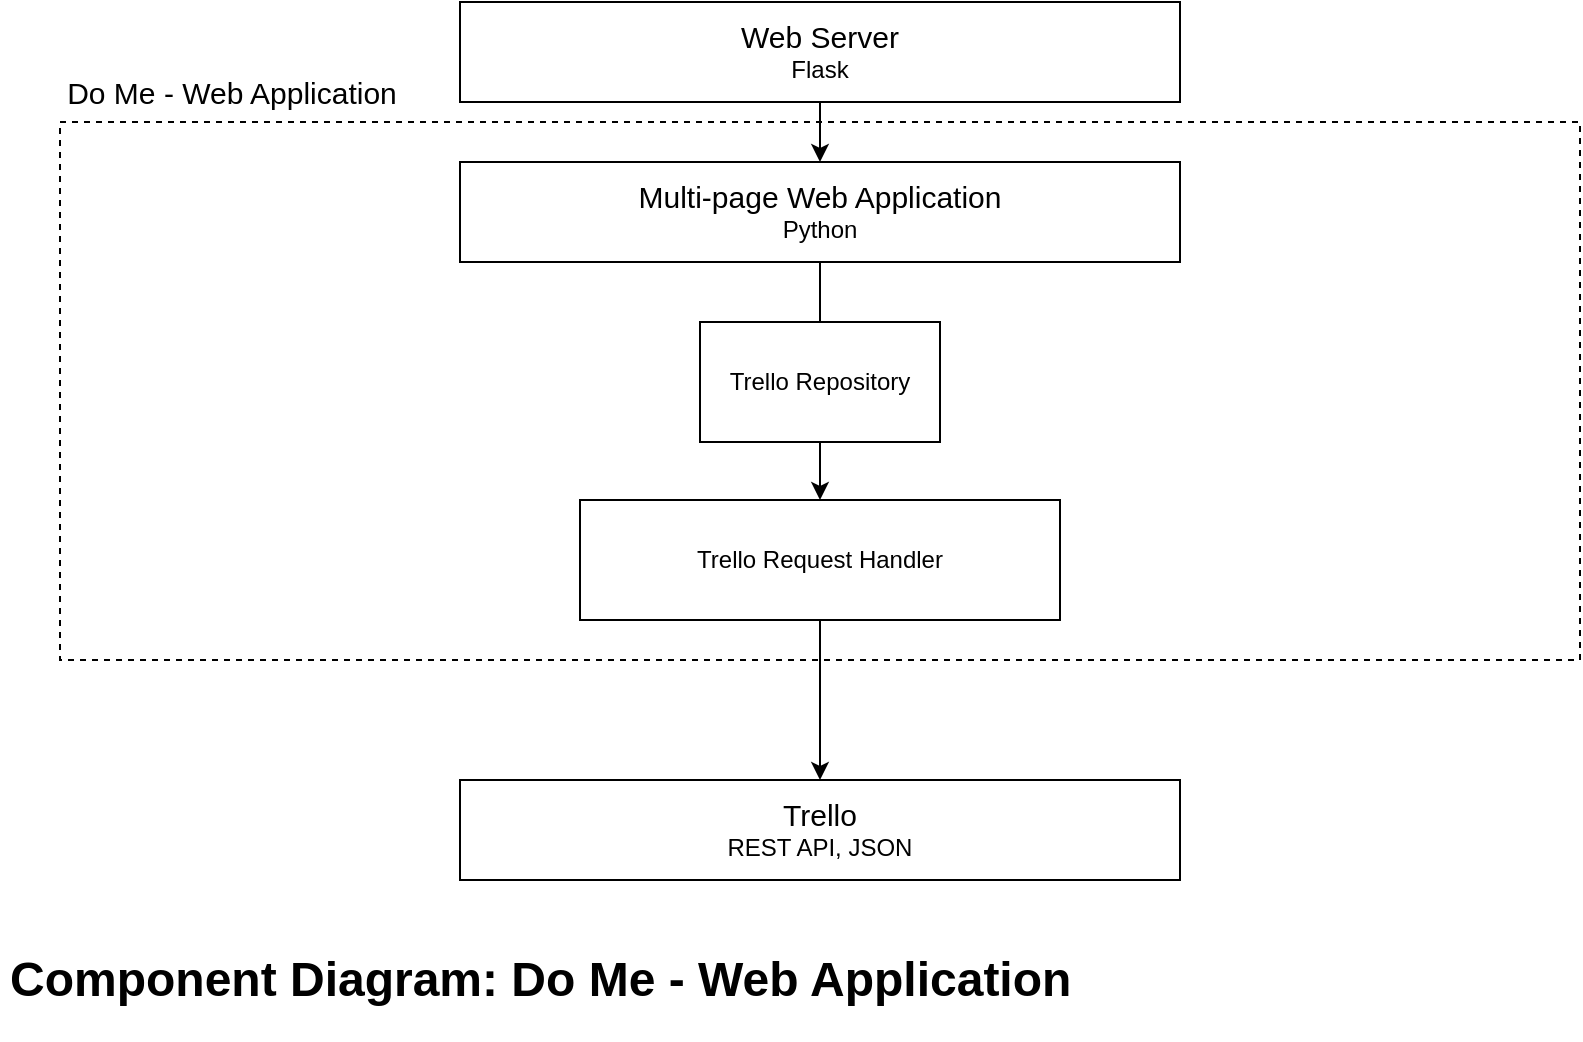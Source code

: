 <mxfile version="15.5.0" type="github">
  <diagram id="UARD5lfIkczkwRzNJLXB" name="Page-1">
    <mxGraphModel dx="864" dy="1756" grid="1" gridSize="10" guides="1" tooltips="1" connect="1" arrows="1" fold="1" page="1" pageScale="1" pageWidth="827" pageHeight="1169" math="0" shadow="0">
      <root>
        <mxCell id="0" />
        <mxCell id="1" parent="0" />
        <mxCell id="zSYbzivvnAXnJtvJsFFF-5" value="" style="rounded=0;whiteSpace=wrap;html=1;dashed=1;" vertex="1" parent="1">
          <mxGeometry x="40" y="21" width="760" height="269" as="geometry" />
        </mxCell>
        <mxCell id="zSYbzivvnAXnJtvJsFFF-16" value="" style="edgeStyle=orthogonalEdgeStyle;rounded=0;orthogonalLoop=1;jettySize=auto;html=1;fontSize=15;" edge="1" parent="1" source="zSYbzivvnAXnJtvJsFFF-3" target="zSYbzivvnAXnJtvJsFFF-15">
          <mxGeometry relative="1" as="geometry" />
        </mxCell>
        <mxCell id="zSYbzivvnAXnJtvJsFFF-3" value="Trello Request Handler" style="rounded=0;whiteSpace=wrap;html=1;" vertex="1" parent="1">
          <mxGeometry x="300" y="210" width="240" height="60" as="geometry" />
        </mxCell>
        <mxCell id="zSYbzivvnAXnJtvJsFFF-6" value="&lt;h1&gt;Component Diagram: Do Me - Web Application&lt;/h1&gt;" style="text;html=1;strokeColor=none;fillColor=none;spacing=5;spacingTop=-20;whiteSpace=wrap;overflow=hidden;rounded=0;dashed=1;" vertex="1" parent="1">
          <mxGeometry x="10" y="430" width="560" height="50" as="geometry" />
        </mxCell>
        <mxCell id="zSYbzivvnAXnJtvJsFFF-12" style="edgeStyle=orthogonalEdgeStyle;rounded=0;orthogonalLoop=1;jettySize=auto;html=1;fontSize=15;" edge="1" parent="1" source="zSYbzivvnAXnJtvJsFFF-9">
          <mxGeometry relative="1" as="geometry">
            <mxPoint x="420" y="161" as="targetPoint" />
          </mxGeometry>
        </mxCell>
        <mxCell id="zSYbzivvnAXnJtvJsFFF-9" value="&lt;font style=&quot;font-size: 15px&quot;&gt;Multi-page Web Application&lt;/font&gt;&lt;br&gt;Python" style="rounded=0;whiteSpace=wrap;html=1;" vertex="1" parent="1">
          <mxGeometry x="240" y="41" width="360" height="50" as="geometry" />
        </mxCell>
        <mxCell id="zSYbzivvnAXnJtvJsFFF-11" style="edgeStyle=orthogonalEdgeStyle;rounded=0;orthogonalLoop=1;jettySize=auto;html=1;exitX=0.5;exitY=1;exitDx=0;exitDy=0;fontSize=15;" edge="1" parent="1" source="zSYbzivvnAXnJtvJsFFF-10" target="zSYbzivvnAXnJtvJsFFF-9">
          <mxGeometry relative="1" as="geometry" />
        </mxCell>
        <mxCell id="zSYbzivvnAXnJtvJsFFF-10" value="&lt;font style=&quot;font-size: 15px&quot;&gt;Web Server&lt;/font&gt;&lt;br&gt;Flask" style="rounded=0;whiteSpace=wrap;html=1;" vertex="1" parent="1">
          <mxGeometry x="240" y="-39" width="360" height="50" as="geometry" />
        </mxCell>
        <mxCell id="zSYbzivvnAXnJtvJsFFF-14" style="edgeStyle=orthogonalEdgeStyle;rounded=0;orthogonalLoop=1;jettySize=auto;html=1;exitX=0.5;exitY=1;exitDx=0;exitDy=0;entryX=0.5;entryY=0;entryDx=0;entryDy=0;fontSize=15;" edge="1" parent="1" source="zSYbzivvnAXnJtvJsFFF-13" target="zSYbzivvnAXnJtvJsFFF-3">
          <mxGeometry relative="1" as="geometry" />
        </mxCell>
        <mxCell id="zSYbzivvnAXnJtvJsFFF-13" value="Trello Repository" style="rounded=0;whiteSpace=wrap;html=1;" vertex="1" parent="1">
          <mxGeometry x="360" y="121" width="120" height="60" as="geometry" />
        </mxCell>
        <mxCell id="zSYbzivvnAXnJtvJsFFF-15" value="&lt;span&gt;&lt;font style=&quot;font-size: 15px&quot;&gt;Trello&lt;/font&gt;&lt;br&gt;REST API, JSON&lt;br&gt;&lt;/span&gt;" style="rounded=0;whiteSpace=wrap;html=1;" vertex="1" parent="1">
          <mxGeometry x="240" y="350" width="360" height="50" as="geometry" />
        </mxCell>
        <mxCell id="zSYbzivvnAXnJtvJsFFF-17" value="Do Me - Web Application" style="text;html=1;strokeColor=none;fillColor=none;align=center;verticalAlign=middle;whiteSpace=wrap;rounded=0;fontSize=15;" vertex="1" parent="1">
          <mxGeometry x="16" y="-9" width="220" height="30" as="geometry" />
        </mxCell>
      </root>
    </mxGraphModel>
  </diagram>
</mxfile>
